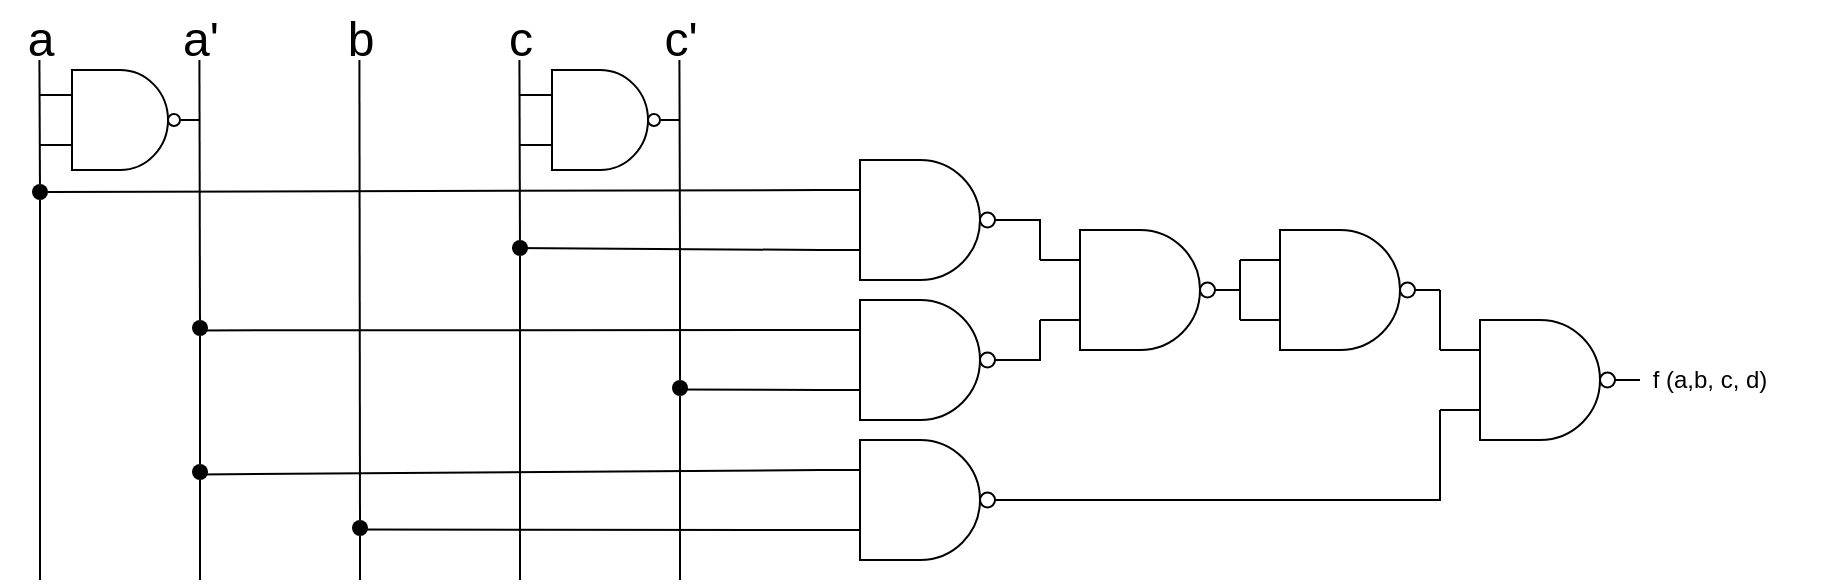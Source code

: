 <mxfile version="22.1.0" type="device">
  <diagram name="Sayfa -1" id="FOxv09EoOxBMAMzy708H">
    <mxGraphModel dx="989" dy="517" grid="1" gridSize="10" guides="1" tooltips="1" connect="1" arrows="1" fold="1" page="0" pageScale="1" pageWidth="827" pageHeight="1169" math="0" shadow="0">
      <root>
        <mxCell id="0" />
        <mxCell id="1" parent="0" />
        <mxCell id="aWbM3scvBsIQMHwTuFK0-4" value="&lt;font style=&quot;font-size: 24px;&quot;&gt;a&lt;/font&gt;" style="text;html=1;align=center;verticalAlign=middle;resizable=0;points=[];autosize=1;strokeColor=none;fillColor=none;strokeWidth=1;" parent="1" vertex="1">
          <mxGeometry y="50" width="40" height="40" as="geometry" />
        </mxCell>
        <mxCell id="aWbM3scvBsIQMHwTuFK0-6" value="&lt;font style=&quot;font-size: 24px;&quot;&gt;b&lt;/font&gt;" style="text;html=1;align=center;verticalAlign=middle;resizable=0;points=[];autosize=1;strokeColor=none;fillColor=none;strokeWidth=1;" parent="1" vertex="1">
          <mxGeometry x="160" y="50" width="40" height="40" as="geometry" />
        </mxCell>
        <mxCell id="aWbM3scvBsIQMHwTuFK0-7" value="&lt;font style=&quot;font-size: 24px;&quot;&gt;c&lt;/font&gt;" style="text;html=1;align=center;verticalAlign=middle;resizable=0;points=[];autosize=1;strokeColor=none;fillColor=none;strokeWidth=1;" parent="1" vertex="1">
          <mxGeometry x="240" y="50" width="40" height="40" as="geometry" />
        </mxCell>
        <mxCell id="_kOfEBYSEIanbinO5HwG-2" value="&lt;font style=&quot;font-size: 24px;&quot;&gt;a&#39;&lt;/font&gt;" style="text;html=1;align=center;verticalAlign=middle;resizable=0;points=[];autosize=1;strokeColor=none;fillColor=none;strokeWidth=1;" parent="1" vertex="1">
          <mxGeometry x="80" y="50" width="40" height="40" as="geometry" />
        </mxCell>
        <mxCell id="_kOfEBYSEIanbinO5HwG-3" value="&lt;font style=&quot;font-size: 24px;&quot;&gt;c&#39;&lt;/font&gt;" style="text;html=1;align=center;verticalAlign=middle;resizable=0;points=[];autosize=1;strokeColor=none;fillColor=none;strokeWidth=1;" parent="1" vertex="1">
          <mxGeometry x="320" y="50" width="40" height="40" as="geometry" />
        </mxCell>
        <mxCell id="_kOfEBYSEIanbinO5HwG-4" value="" style="endArrow=none;html=1;rounded=0;" parent="1" source="_kOfEBYSEIanbinO5HwG-13" edge="1">
          <mxGeometry width="50" height="50" relative="1" as="geometry">
            <mxPoint x="20" y="320" as="sourcePoint" />
            <mxPoint x="19.71" y="80" as="targetPoint" />
          </mxGeometry>
        </mxCell>
        <mxCell id="_kOfEBYSEIanbinO5HwG-5" value="" style="endArrow=none;html=1;rounded=0;" parent="1" source="_kOfEBYSEIanbinO5HwG-23" edge="1">
          <mxGeometry width="50" height="50" relative="1" as="geometry">
            <mxPoint x="100" y="320" as="sourcePoint" />
            <mxPoint x="99.71" y="80" as="targetPoint" />
          </mxGeometry>
        </mxCell>
        <mxCell id="_kOfEBYSEIanbinO5HwG-6" value="" style="endArrow=none;html=1;rounded=0;" parent="1" source="_kOfEBYSEIanbinO5HwG-37" edge="1">
          <mxGeometry width="50" height="50" relative="1" as="geometry">
            <mxPoint x="180" y="320" as="sourcePoint" />
            <mxPoint x="179.71" y="80" as="targetPoint" />
          </mxGeometry>
        </mxCell>
        <mxCell id="_kOfEBYSEIanbinO5HwG-7" value="" style="endArrow=none;html=1;rounded=0;" parent="1" source="_kOfEBYSEIanbinO5HwG-21" edge="1">
          <mxGeometry width="50" height="50" relative="1" as="geometry">
            <mxPoint x="260" y="340" as="sourcePoint" />
            <mxPoint x="259.71" y="80" as="targetPoint" />
          </mxGeometry>
        </mxCell>
        <mxCell id="_kOfEBYSEIanbinO5HwG-8" value="" style="endArrow=none;html=1;rounded=0;exitX=0.5;exitY=0;exitDx=0;exitDy=0;" parent="1" source="_kOfEBYSEIanbinO5HwG-30" edge="1">
          <mxGeometry width="50" height="50" relative="1" as="geometry">
            <mxPoint x="340" y="320" as="sourcePoint" />
            <mxPoint x="339.71" y="80" as="targetPoint" />
            <Array as="points">
              <mxPoint x="340" y="180" />
            </Array>
          </mxGeometry>
        </mxCell>
        <mxCell id="_kOfEBYSEIanbinO5HwG-20" value="" style="endArrow=none;html=1;rounded=0;" parent="1" target="_kOfEBYSEIanbinO5HwG-13" edge="1">
          <mxGeometry width="50" height="50" relative="1" as="geometry">
            <mxPoint x="20" y="340" as="sourcePoint" />
            <mxPoint x="19.71" y="80" as="targetPoint" />
          </mxGeometry>
        </mxCell>
        <mxCell id="_kOfEBYSEIanbinO5HwG-13" value="" style="shape=ellipse;fillColor=#000000;strokeColor=none;html=1;sketch=0;" parent="1" vertex="1">
          <mxGeometry x="16" y="142" width="8" height="8" as="geometry" />
        </mxCell>
        <mxCell id="_kOfEBYSEIanbinO5HwG-24" value="" style="endArrow=none;html=1;rounded=0;" parent="1" source="_kOfEBYSEIanbinO5HwG-35" target="_kOfEBYSEIanbinO5HwG-23" edge="1">
          <mxGeometry width="50" height="50" relative="1" as="geometry">
            <mxPoint x="100" y="320" as="sourcePoint" />
            <mxPoint x="99.71" y="80" as="targetPoint" />
          </mxGeometry>
        </mxCell>
        <mxCell id="_kOfEBYSEIanbinO5HwG-23" value="" style="shape=ellipse;fillColor=#000000;strokeColor=none;html=1;sketch=0;" parent="1" vertex="1">
          <mxGeometry x="96" y="210" width="8" height="8" as="geometry" />
        </mxCell>
        <mxCell id="_kOfEBYSEIanbinO5HwG-27" value="" style="verticalLabelPosition=bottom;shadow=0;dashed=0;align=center;html=1;verticalAlign=top;shape=mxgraph.electrical.logic_gates.logic_gate;operation=and;negating=1;negSize=0.15;" parent="1" vertex="1">
          <mxGeometry x="410" y="130" width="100" height="60" as="geometry" />
        </mxCell>
        <mxCell id="_kOfEBYSEIanbinO5HwG-28" value="" style="endArrow=none;html=1;rounded=0;entryX=0;entryY=0.25;entryDx=0;entryDy=0;entryPerimeter=0;" parent="1" source="_kOfEBYSEIanbinO5HwG-13" target="_kOfEBYSEIanbinO5HwG-27" edge="1">
          <mxGeometry width="50" height="50" relative="1" as="geometry">
            <mxPoint x="30" y="160" as="sourcePoint" />
            <mxPoint x="280" y="150" as="targetPoint" />
          </mxGeometry>
        </mxCell>
        <mxCell id="_kOfEBYSEIanbinO5HwG-31" value="" style="endArrow=none;html=1;rounded=0;" parent="1" target="_kOfEBYSEIanbinO5HwG-30" edge="1">
          <mxGeometry width="50" height="50" relative="1" as="geometry">
            <mxPoint x="340" y="340" as="sourcePoint" />
            <mxPoint x="340" y="180" as="targetPoint" />
          </mxGeometry>
        </mxCell>
        <mxCell id="_kOfEBYSEIanbinO5HwG-30" value="" style="shape=ellipse;fillColor=#000000;strokeColor=none;html=1;sketch=0;" parent="1" vertex="1">
          <mxGeometry x="336" y="240" width="8" height="8" as="geometry" />
        </mxCell>
        <mxCell id="_kOfEBYSEIanbinO5HwG-32" value="" style="verticalLabelPosition=bottom;shadow=0;dashed=0;align=center;html=1;verticalAlign=top;shape=mxgraph.electrical.logic_gates.logic_gate;operation=and;negating=1;negSize=0.15;" parent="1" vertex="1">
          <mxGeometry x="410" y="200" width="100" height="60" as="geometry" />
        </mxCell>
        <mxCell id="_kOfEBYSEIanbinO5HwG-33" value="" style="endArrow=none;html=1;rounded=0;exitX=0.35;exitY=0.6;exitDx=0;exitDy=0;exitPerimeter=0;entryX=0;entryY=0.75;entryDx=0;entryDy=0;entryPerimeter=0;" parent="1" source="_kOfEBYSEIanbinO5HwG-30" target="_kOfEBYSEIanbinO5HwG-32" edge="1">
          <mxGeometry width="50" height="50" relative="1" as="geometry">
            <mxPoint x="350" y="260" as="sourcePoint" />
            <mxPoint x="400" y="210" as="targetPoint" />
          </mxGeometry>
        </mxCell>
        <mxCell id="_kOfEBYSEIanbinO5HwG-34" value="" style="endArrow=none;html=1;rounded=0;exitX=0.35;exitY=0.65;exitDx=0;exitDy=0;exitPerimeter=0;entryX=0;entryY=0.25;entryDx=0;entryDy=0;entryPerimeter=0;" parent="1" source="_kOfEBYSEIanbinO5HwG-23" target="_kOfEBYSEIanbinO5HwG-32" edge="1">
          <mxGeometry width="50" height="50" relative="1" as="geometry">
            <mxPoint x="120" y="230" as="sourcePoint" />
            <mxPoint x="170" y="180" as="targetPoint" />
          </mxGeometry>
        </mxCell>
        <mxCell id="_kOfEBYSEIanbinO5HwG-36" value="" style="endArrow=none;html=1;rounded=0;" parent="1" target="_kOfEBYSEIanbinO5HwG-35" edge="1">
          <mxGeometry width="50" height="50" relative="1" as="geometry">
            <mxPoint x="100" y="340" as="sourcePoint" />
            <mxPoint x="100" y="218" as="targetPoint" />
          </mxGeometry>
        </mxCell>
        <mxCell id="_kOfEBYSEIanbinO5HwG-35" value="" style="shape=ellipse;fillColor=#000000;strokeColor=none;html=1;sketch=0;" parent="1" vertex="1">
          <mxGeometry x="96" y="282" width="8" height="8" as="geometry" />
        </mxCell>
        <mxCell id="_kOfEBYSEIanbinO5HwG-38" value="" style="endArrow=none;html=1;rounded=0;" parent="1" target="_kOfEBYSEIanbinO5HwG-37" edge="1">
          <mxGeometry width="50" height="50" relative="1" as="geometry">
            <mxPoint x="180" y="340" as="sourcePoint" />
            <mxPoint x="179.71" y="80" as="targetPoint" />
          </mxGeometry>
        </mxCell>
        <mxCell id="_kOfEBYSEIanbinO5HwG-37" value="" style="shape=ellipse;fillColor=#000000;strokeColor=none;html=1;sketch=0;" parent="1" vertex="1">
          <mxGeometry x="176" y="310" width="8" height="8" as="geometry" />
        </mxCell>
        <mxCell id="_kOfEBYSEIanbinO5HwG-39" value="" style="verticalLabelPosition=bottom;shadow=0;dashed=0;align=center;html=1;verticalAlign=top;shape=mxgraph.electrical.logic_gates.logic_gate;operation=and;negating=1;negSize=0.15;" parent="1" vertex="1">
          <mxGeometry x="410" y="270" width="100" height="60" as="geometry" />
        </mxCell>
        <mxCell id="_kOfEBYSEIanbinO5HwG-40" value="" style="endArrow=none;html=1;rounded=0;exitX=0.35;exitY=0.65;exitDx=0;exitDy=0;exitPerimeter=0;entryX=0;entryY=0.25;entryDx=0;entryDy=0;entryPerimeter=0;" parent="1" source="_kOfEBYSEIanbinO5HwG-35" target="_kOfEBYSEIanbinO5HwG-39" edge="1">
          <mxGeometry width="50" height="50" relative="1" as="geometry">
            <mxPoint x="120" y="300" as="sourcePoint" />
            <mxPoint x="170" y="250" as="targetPoint" />
          </mxGeometry>
        </mxCell>
        <mxCell id="_kOfEBYSEIanbinO5HwG-41" value="" style="endArrow=none;html=1;rounded=0;exitX=0.35;exitY=0.6;exitDx=0;exitDy=0;exitPerimeter=0;entryX=0;entryY=0.75;entryDx=0;entryDy=0;entryPerimeter=0;" parent="1" source="_kOfEBYSEIanbinO5HwG-37" target="_kOfEBYSEIanbinO5HwG-39" edge="1">
          <mxGeometry width="50" height="50" relative="1" as="geometry">
            <mxPoint x="200" y="330" as="sourcePoint" />
            <mxPoint x="250" y="280" as="targetPoint" />
          </mxGeometry>
        </mxCell>
        <mxCell id="_kOfEBYSEIanbinO5HwG-42" value="" style="verticalLabelPosition=bottom;shadow=0;dashed=0;align=center;html=1;verticalAlign=top;shape=mxgraph.electrical.logic_gates.logic_gate;operation=and;negating=1;negSize=0.15;" parent="1" vertex="1">
          <mxGeometry x="520" y="165" width="100" height="60" as="geometry" />
        </mxCell>
        <mxCell id="_kOfEBYSEIanbinO5HwG-44" value="" style="endArrow=none;html=1;rounded=0;" parent="1" edge="1">
          <mxGeometry width="50" height="50" relative="1" as="geometry">
            <mxPoint x="510" y="160" as="sourcePoint" />
            <mxPoint x="520" y="180" as="targetPoint" />
            <Array as="points">
              <mxPoint x="520" y="160" />
              <mxPoint x="520" y="170" />
            </Array>
          </mxGeometry>
        </mxCell>
        <mxCell id="_kOfEBYSEIanbinO5HwG-46" value="" style="endArrow=none;html=1;rounded=0;exitX=1;exitY=0.5;exitDx=0;exitDy=0;exitPerimeter=0;entryX=0;entryY=0.75;entryDx=0;entryDy=0;entryPerimeter=0;" parent="1" source="_kOfEBYSEIanbinO5HwG-32" target="_kOfEBYSEIanbinO5HwG-42" edge="1">
          <mxGeometry width="50" height="50" relative="1" as="geometry">
            <mxPoint x="520" y="228" as="sourcePoint" />
            <mxPoint x="530" y="210" as="targetPoint" />
            <Array as="points">
              <mxPoint x="520" y="230" />
              <mxPoint x="520" y="220" />
            </Array>
          </mxGeometry>
        </mxCell>
        <mxCell id="_kOfEBYSEIanbinO5HwG-48" value="" style="verticalLabelPosition=bottom;shadow=0;dashed=0;align=center;html=1;verticalAlign=top;shape=mxgraph.electrical.logic_gates.logic_gate;operation=and;negating=1;negSize=0.15;" parent="1" vertex="1">
          <mxGeometry x="720" y="210" width="100" height="60" as="geometry" />
        </mxCell>
        <mxCell id="_kOfEBYSEIanbinO5HwG-49" value="" style="endArrow=none;html=1;rounded=0;entryX=0;entryY=0.75;entryDx=0;entryDy=0;entryPerimeter=0;" parent="1" target="_kOfEBYSEIanbinO5HwG-48" edge="1">
          <mxGeometry width="50" height="50" relative="1" as="geometry">
            <mxPoint x="510" y="300" as="sourcePoint" />
            <mxPoint x="560" y="250" as="targetPoint" />
            <Array as="points">
              <mxPoint x="680" y="300" />
              <mxPoint x="720" y="300" />
            </Array>
          </mxGeometry>
        </mxCell>
        <mxCell id="_kOfEBYSEIanbinO5HwG-64" value="" style="endArrow=none;html=1;rounded=0;" parent="1" target="_kOfEBYSEIanbinO5HwG-21" edge="1">
          <mxGeometry width="50" height="50" relative="1" as="geometry">
            <mxPoint x="260" y="340" as="sourcePoint" />
            <mxPoint x="259.71" y="80" as="targetPoint" />
          </mxGeometry>
        </mxCell>
        <mxCell id="_kOfEBYSEIanbinO5HwG-21" value="" style="shape=ellipse;fillColor=#000000;strokeColor=none;html=1;sketch=0;movable=1;resizable=1;rotatable=1;deletable=1;editable=1;locked=0;connectable=1;" parent="1" vertex="1">
          <mxGeometry x="256" y="170" width="8" height="8" as="geometry" />
        </mxCell>
        <mxCell id="_kOfEBYSEIanbinO5HwG-65" value="" style="endArrow=none;html=1;rounded=0;exitX=0;exitY=0.5;exitDx=0;exitDy=0;entryX=0;entryY=0.75;entryDx=0;entryDy=0;entryPerimeter=0;" parent="1" source="_kOfEBYSEIanbinO5HwG-21" target="_kOfEBYSEIanbinO5HwG-27" edge="1">
          <mxGeometry width="50" height="50" relative="1" as="geometry">
            <mxPoint x="270" y="180" as="sourcePoint" />
            <mxPoint x="320" y="130" as="targetPoint" />
          </mxGeometry>
        </mxCell>
        <mxCell id="gv9bhv6M-jt71tn40tOQ-2" value="" style="verticalLabelPosition=bottom;shadow=0;dashed=0;align=center;html=1;verticalAlign=top;shape=mxgraph.electrical.logic_gates.logic_gate;operation=and;negating=1;negSize=0.15;" parent="1" vertex="1">
          <mxGeometry x="620" y="165" width="100" height="60" as="geometry" />
        </mxCell>
        <mxCell id="gv9bhv6M-jt71tn40tOQ-4" value="" style="endArrow=none;html=1;rounded=0;exitX=1;exitY=0.5;exitDx=0;exitDy=0;exitPerimeter=0;entryX=0;entryY=0.25;entryDx=0;entryDy=0;entryPerimeter=0;" parent="1" source="_kOfEBYSEIanbinO5HwG-42" target="gv9bhv6M-jt71tn40tOQ-2" edge="1">
          <mxGeometry width="50" height="50" relative="1" as="geometry">
            <mxPoint x="600" y="160" as="sourcePoint" />
            <mxPoint x="650" y="110" as="targetPoint" />
          </mxGeometry>
        </mxCell>
        <mxCell id="gv9bhv6M-jt71tn40tOQ-6" value="" style="endArrow=none;html=1;rounded=0;exitX=1;exitY=0.5;exitDx=0;exitDy=0;exitPerimeter=0;entryX=0;entryY=0.75;entryDx=0;entryDy=0;entryPerimeter=0;" parent="1" source="_kOfEBYSEIanbinO5HwG-42" target="gv9bhv6M-jt71tn40tOQ-2" edge="1">
          <mxGeometry width="50" height="50" relative="1" as="geometry">
            <mxPoint x="580" y="120" as="sourcePoint" />
            <mxPoint x="630" y="70" as="targetPoint" />
          </mxGeometry>
        </mxCell>
        <mxCell id="gv9bhv6M-jt71tn40tOQ-7" value="" style="endArrow=none;html=1;rounded=0;exitX=1;exitY=0.5;exitDx=0;exitDy=0;exitPerimeter=0;entryX=0;entryY=0.25;entryDx=0;entryDy=0;entryPerimeter=0;" parent="1" source="gv9bhv6M-jt71tn40tOQ-2" target="_kOfEBYSEIanbinO5HwG-48" edge="1">
          <mxGeometry width="50" height="50" relative="1" as="geometry">
            <mxPoint x="740" y="200" as="sourcePoint" />
            <mxPoint x="790" y="150" as="targetPoint" />
          </mxGeometry>
        </mxCell>
        <mxCell id="gv9bhv6M-jt71tn40tOQ-8" value="" style="verticalLabelPosition=bottom;shadow=0;dashed=0;align=center;html=1;verticalAlign=top;shape=mxgraph.electrical.logic_gates.logic_gate;operation=and;negating=1;negSize=0.15;" parent="1" vertex="1">
          <mxGeometry x="20" y="85" width="80" height="50" as="geometry" />
        </mxCell>
        <mxCell id="gv9bhv6M-jt71tn40tOQ-10" value="" style="verticalLabelPosition=bottom;shadow=0;dashed=0;align=center;html=1;verticalAlign=top;shape=mxgraph.electrical.logic_gates.logic_gate;operation=and;negating=1;negSize=0.15;" parent="1" vertex="1">
          <mxGeometry x="260" y="85" width="80" height="50" as="geometry" />
        </mxCell>
        <mxCell id="BGaobEGGFZ9a1vQQskZm-1" value="f (a,b, c, d)" style="text;html=1;strokeColor=none;fillColor=none;align=center;verticalAlign=middle;whiteSpace=wrap;rounded=0;" vertex="1" parent="1">
          <mxGeometry x="800" y="225" width="110" height="30" as="geometry" />
        </mxCell>
      </root>
    </mxGraphModel>
  </diagram>
</mxfile>
